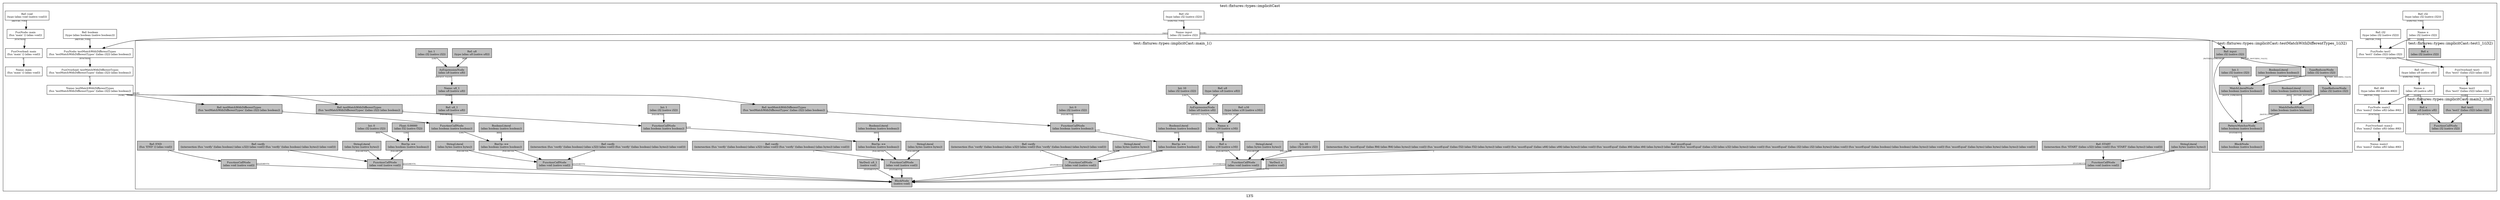 digraph LYS {
  node [shape=box,fontsize=10];
  subgraph "cluster_test::fixtures::types::implicitCast" {
    1 [label="FunOverload: test1\n(fun 'test1' ((alias i32)) (alias i32))", fillcolor=grey];
    2 [label="FunNode: test1\n(fun 'test1' ((alias i32)) (alias i32))", fillcolor=grey];
    3 [label="Name: x\n(alias i32 (native i32))", fillcolor=grey];
    4 [label="Ref: i32\n(type (alias i32 (native i32)))", fillcolor=grey];
    5 [label="Ref: i32\n(type (alias i32 (native i32)))", fillcolor=grey];
    6 [label="Name: test1\n(fun 'test1' ((alias i32)) (alias i32))", fillcolor=grey];
    7 [label="FunOverload: main2\n(fun 'main2' ((alias u8)) (alias i64))", fillcolor=grey];
    8 [label="FunNode: main2\n(fun 'main2' ((alias u8)) (alias i64))", fillcolor=grey];
    9 [label="Name: x\n(alias u8 (native u8))", fillcolor=grey];
    10 [label="Ref: u8\n(type (alias u8 (native u8)))", fillcolor=grey];
    11 [label="Ref: i64\n(type (alias i64 (native i64)))", fillcolor=grey];
    12 [label="Name: main2\n(fun 'main2' ((alias u8)) (alias i64))", fillcolor=grey];
    13 [label="FunOverload: testMatchWithDifferentTypes\n(fun 'testMatchWithDifferentTypes' ((alias i32)) (alias boolean))", fillcolor=grey];
    14 [label="FunNode: testMatchWithDifferentTypes\n(fun 'testMatchWithDifferentTypes' ((alias i32)) (alias boolean))", fillcolor=grey];
    15 [label="Name: input\n(alias i32 (native i32))", fillcolor=grey];
    16 [label="Ref: i32\n(type (alias i32 (native i32)))", fillcolor=grey];
    17 [label="Ref: boolean\n(type (alias boolean (native boolean)))", fillcolor=grey];
    18 [label="Name: testMatchWithDifferentTypes\n(fun 'testMatchWithDifferentTypes' ((alias i32)) (alias boolean))", fillcolor=grey];
    19 [label="FunOverload: main\n(fun 'main' () (alias void))", fillcolor=grey];
    20 [label="FunNode: main\n(fun 'main' () (alias void))", fillcolor=grey];
    21 [label="Ref: void\n(type (alias void (native void)))", fillcolor=grey];
    22 [label="Name: main\n(fun 'main' () (alias void))", fillcolor=grey];
    subgraph "cluster_test::fixtures::types::implicitCast_0" { rankdir=TB;
      node [style=filled, fillcolor=grey];
      23 [label="Ref: x\n(alias i32 (native i32))", fillcolor=grey];
      label="test::fixtures::types::implicitCast::test1_1(i32)";
    }
    subgraph "cluster_test::fixtures::types::implicitCast_1" { rankdir=TB;
      node [style=filled, fillcolor=grey];
      24 [label="FunctionCallNode\n(alias i32 (native i32))", fillcolor=grey];
      25 [label="Ref: test1\n(fun 'test1' ((alias i32)) (alias i32))", fillcolor=grey];
      26 [label="Ref: x\n(alias u8 (native u8))", fillcolor=grey];
      label="test::fixtures::types::implicitCast::main2_1(u8)";
    }
    subgraph "cluster_test::fixtures::types::implicitCast_2" { rankdir=TB;
      node [style=filled, fillcolor=grey];
      27 [label="BlockNode\n(alias boolean (native boolean))", fillcolor=grey];
      28 [label="PatternMatcherNode\n(alias boolean (native boolean))", fillcolor=grey];
      29 [label="Ref: input\n(alias i32 (native i32))", fillcolor=grey];
      30 [label="MatchLiteralNode\n(alias boolean (native boolean))", fillcolor=grey];
      31 [label="Int: 1\n(alias i32 (native i32))", fillcolor=grey];
      32 [label="BooleanLiteral\n(alias boolean (native boolean))", fillcolor=grey];
      33 [label="TypeReducerNode\n(alias i32 (native i32))", fillcolor=grey];
      34 [label="MatchDefaultNode\n(alias boolean (native boolean))", fillcolor=grey];
      35 [label="BooleanLiteral\n(alias boolean (native boolean))", fillcolor=grey];
      36 [label="TypeReducerNode\n(alias i32 (native i32))", fillcolor=grey];
      label="test::fixtures::types::implicitCast::testMatchWithDifferentTypes_1(i32)";
    }
    subgraph "cluster_test::fixtures::types::implicitCast_3" { rankdir=TB;
      node [style=filled, fillcolor=grey];
      37 [label="BlockNode\n(native void)", fillcolor=grey];
      38 [label="FunctionCallNode\n(alias void (native void))", fillcolor=grey];
      39 [label="Ref: START\n(intersection (fun 'START' ((alias u32)) (alias void)) (fun 'START' ((alias bytes)) (alias void)))", fillcolor=grey];
      40 [label="StringLiteral\n(alias bytes (native bytes))", fillcolor=grey];
      41 [label="VarDecl: x\n(native void)", fillcolor=grey];
      42 [label="Name: x\n(alias u16 (native u16))", fillcolor=grey];
      43 [label="Ref: u16\n(type (alias u16 (native u16)))", fillcolor=grey];
      44 [label="AsExpressionNode\n(alias u8 (native u8))", fillcolor=grey];
      45 [label="Int: 10\n(alias i32 (native i32))", fillcolor=grey];
      46 [label="Ref: u8\n(type (alias u8 (native u8)))", fillcolor=grey];
      47 [label="FunctionCallNode\n(alias void (native void))", fillcolor=grey];
      48 [label="Ref: mustEqual\n(intersection (fun 'mustEqual' ((alias f64) (alias f64) (alias bytes)) (alias void)) (fun 'mustEqual' ((alias f32) (alias f32) (alias bytes)) (alias void)) (fun 'mustEqual' ((alias u64) (alias u64) (alias bytes)) (alias void)) (fun 'mustEqual' ((alias i64) (alias i64) (alias bytes)) (alias void)) (fun 'mustEqual' ((alias u32) (alias u32) (alias bytes)) (alias void)) (fun 'mustEqual' ((alias i32) (alias i32) (alias bytes)) (alias void)) (fun 'mustEqual' ((alias boolean) (alias boolean) (alias bytes)) (alias void)) (fun 'mustEqual' ((alias bytes) (alias bytes) (alias bytes)) (alias void)))", fillcolor=grey];
      49 [label="Ref: x\n(alias u16 (native u16))", fillcolor=grey];
      50 [label="Int: 10\n(alias i32 (native i32))", fillcolor=grey];
      51 [label="StringLiteral\n(alias bytes (native bytes))", fillcolor=grey];
      52 [label="FunctionCallNode\n(alias void (native void))", fillcolor=grey];
      53 [label="Ref: verify\n(intersection (fun 'verify' ((alias boolean) (alias u32)) (alias void)) (fun 'verify' ((alias boolean) (alias bytes)) (alias void)))", fillcolor=grey];
      54 [label="BinOp: ==\n(alias boolean (native boolean))", fillcolor=grey];
      55 [label="FunctionCallNode\n(alias boolean (native boolean))", fillcolor=grey];
      56 [label="Ref: testMatchWithDifferentTypes\n(fun 'testMatchWithDifferentTypes' ((alias i32)) (alias boolean))", fillcolor=grey];
      57 [label="Int: 0\n(alias i32 (native i32))", fillcolor=grey];
      58 [label="BooleanLiteral\n(alias boolean (native boolean))", fillcolor=grey];
      59 [label="StringLiteral\n(alias bytes (native bytes))", fillcolor=grey];
      60 [label="FunctionCallNode\n(alias void (native void))", fillcolor=grey];
      61 [label="Ref: verify\n(intersection (fun 'verify' ((alias boolean) (alias u32)) (alias void)) (fun 'verify' ((alias boolean) (alias bytes)) (alias void)))", fillcolor=grey];
      62 [label="BinOp: ==\n(alias boolean (native boolean))", fillcolor=grey];
      63 [label="FunctionCallNode\n(alias boolean (native boolean))", fillcolor=grey];
      64 [label="Ref: testMatchWithDifferentTypes\n(fun 'testMatchWithDifferentTypes' ((alias i32)) (alias boolean))", fillcolor=grey];
      65 [label="Int: 1\n(alias i32 (native i32))", fillcolor=grey];
      66 [label="BooleanLiteral\n(alias boolean (native boolean))", fillcolor=grey];
      67 [label="StringLiteral\n(alias bytes (native bytes))", fillcolor=grey];
      68 [label="VarDecl: u8_1\n(native void)", fillcolor=grey];
      69 [label="Name: u8_1\n(alias u8 (native u8))", fillcolor=grey];
      70 [label="AsExpressionNode\n(alias u8 (native u8))", fillcolor=grey];
      71 [label="Int: 1\n(alias i32 (native i32))", fillcolor=grey];
      72 [label="Ref: u8\n(type (alias u8 (native u8)))", fillcolor=grey];
      73 [label="FunctionCallNode\n(alias void (native void))", fillcolor=grey];
      74 [label="Ref: verify\n(intersection (fun 'verify' ((alias boolean) (alias u32)) (alias void)) (fun 'verify' ((alias boolean) (alias bytes)) (alias void)))", fillcolor=grey];
      75 [label="BinOp: ==\n(alias boolean (native boolean))", fillcolor=grey];
      76 [label="FunctionCallNode\n(alias boolean (native boolean))", fillcolor=grey];
      77 [label="Ref: testMatchWithDifferentTypes\n(fun 'testMatchWithDifferentTypes' ((alias i32)) (alias boolean))", fillcolor=grey];
      78 [label="Ref: u8_1\n(alias u8 (native u8))", fillcolor=grey];
      79 [label="BooleanLiteral\n(alias boolean (native boolean))", fillcolor=grey];
      80 [label="StringLiteral\n(alias bytes (native bytes))", fillcolor=grey];
      81 [label="FunctionCallNode\n(alias void (native void))", fillcolor=grey];
      82 [label="Ref: verify\n(intersection (fun 'verify' ((alias boolean) (alias u32)) (alias void)) (fun 'verify' ((alias boolean) (alias bytes)) (alias void)))", fillcolor=grey];
      83 [label="BinOp: ==\n(alias boolean (native boolean))", fillcolor=grey];
      84 [label="Float: 0.00000\n(alias f32 (native f32))", fillcolor=grey];
      85 [label="Int: 0\n(alias i32 (native i32))", fillcolor=grey];
      86 [label="StringLiteral\n(alias bytes (native bytes))", fillcolor=grey];
      87 [label="FunctionCallNode\n(alias void (native void))", fillcolor=grey];
      88 [label="Ref: END\n(fun 'END' () (alias void))", fillcolor=grey];
      label="test::fixtures::types::implicitCast::main_1()";
    }
    label="test::fixtures::types::implicitCast";
  }
  1 -> 6[taillabel="[]" fontsize=7 fontname="times" color="black" ];
  2 -> 1[taillabel="[FUNCTION]" fontsize=7 fontname="times" color="black" ];
  3 -> 2[taillabel="[x]" fontsize=7 fontname="times" color="black" ];
  3 -> 23[taillabel="[NAME]" fontsize=7 fontname="times" color="black" ];
  4 -> 3[taillabel="[EXPECTED_TYPE]" fontsize=7 fontname="times" color="black" ];
  5 -> 2[taillabel="[#RETURN_TYPE]" fontsize=7 fontname="times" color="black" ];
  6 -> 25[taillabel="[NAME]" fontsize=7 fontname="times" color="black" ];
  7 -> 12[taillabel="[]" fontsize=7 fontname="times" color="black" ];
  8 -> 7[taillabel="[FUNCTION]" fontsize=7 fontname="times" color="black" ];
  9 -> 8[taillabel="[x]" fontsize=7 fontname="times" color="black" ];
  9 -> 26[taillabel="[NAME]" fontsize=7 fontname="times" color="black" ];
  10 -> 9[taillabel="[EXPECTED_TYPE]" fontsize=7 fontname="times" color="black" ];
  11 -> 8[taillabel="[#RETURN_TYPE]" fontsize=7 fontname="times" color="black" ];
  13 -> 18[taillabel="[]" fontsize=7 fontname="times" color="black" ];
  14 -> 13[taillabel="[FUNCTION]" fontsize=7 fontname="times" color="black" ];
  15 -> 14[taillabel="[input]" fontsize=7 fontname="times" color="black" ];
  15 -> 29[taillabel="[NAME]" fontsize=7 fontname="times" color="black" ];
  16 -> 15[taillabel="[EXPECTED_TYPE]" fontsize=7 fontname="times" color="black" ];
  17 -> 14[taillabel="[#RETURN_TYPE]" fontsize=7 fontname="times" color="black" ];
  18 -> 56[taillabel="[NAME]" fontsize=7 fontname="times" color="black" ];
  18 -> 64[taillabel="[NAME]" fontsize=7 fontname="times" color="black" ];
  18 -> 77[taillabel="[NAME]" fontsize=7 fontname="times" color="black" ];
  19 -> 22[taillabel="[]" fontsize=7 fontname="times" color="black" ];
  20 -> 19[taillabel="[FUNCTION]" fontsize=7 fontname="times" color="black" ];
  21 -> 20[taillabel="[#RETURN_TYPE]" fontsize=7 fontname="times" color="black" ];
  25 -> 24[taillabel="[]" fontsize=7 fontname="times" color="black" ];
  26 -> 24[taillabel="[PARAMETER]" fontsize=7 fontname="times" color="black" ];
  28 -> 27[taillabel="[STATEMENTS]" fontsize=7 fontname="times" color="black" ];
  29 -> 28[taillabel="[PATTERN_EXPRESSION]" fontsize=7 fontname="times" color="black" ];
  29 -> 33[taillabel="[PATTERN_MATCHING_VALUE]" fontsize=7 fontname="times" color="black" ];
  30 -> 28[taillabel="[MATCH_EXPRESSION]" fontsize=7 fontname="times" color="black" ];
  31 -> 30[taillabel="[LHS]" fontsize=7 fontname="times" color="black" ];
  32 -> 30[taillabel="[RHS]" fontsize=7 fontname="times" color="black" ];
  33 -> 30[taillabel="[PATTERN_MATCHING_VALUE]" fontsize=7 fontname="times" color="black" ];
  33 -> 36[taillabel="[PATTERN_MATCHING_VALUE]" fontsize=7 fontname="times" color="black" ];
  34 -> 28[taillabel="[MATCH_EXPRESSION]" fontsize=7 fontname="times" color="black" ];
  35 -> 34[taillabel="[RHS]" fontsize=7 fontname="times" color="black" ];
  36 -> 34[taillabel="[PATTERN_MATCHING_VALUE]" fontsize=7 fontname="times" color="black" ];
  38 -> 37[taillabel="[STATEMENTS]" fontsize=7 fontname="times" color="black" ];
  39 -> 38[taillabel="[]" fontsize=7 fontname="times" color="black" ];
  40 -> 38[taillabel="[PARAMETER]" fontsize=7 fontname="times" color="black" ];
  41 -> 37[taillabel="[STATEMENTS]" fontsize=7 fontname="times" color="black" ];
  42 -> 49[taillabel="[NAME]" fontsize=7 fontname="times" color="black" ];
  43 -> 42[taillabel="[EXPECTED_TYPE]" fontsize=7 fontname="times" color="black" ];
  44 -> 42[taillabel="[DEFAULT_VALUE]" fontsize=7 fontname="times" color="black" ];
  45 -> 44[taillabel="[LHS]" fontsize=7 fontname="times" color="black" ];
  46 -> 44[taillabel="[RHS]" fontsize=7 fontname="times" color="black" ];
  47 -> 37[taillabel="[STATEMENTS]" fontsize=7 fontname="times" color="black" ];
  48 -> 47[taillabel="[]" fontsize=7 fontname="times" color="black" ];
  49 -> 47[taillabel="[PARAMETER]" fontsize=7 fontname="times" color="black" ];
  50 -> 47[taillabel="[PARAMETER]" fontsize=7 fontname="times" color="black" ];
  51 -> 47[taillabel="[PARAMETER]" fontsize=7 fontname="times" color="black" ];
  52 -> 37[taillabel="[STATEMENTS]" fontsize=7 fontname="times" color="black" ];
  53 -> 52[taillabel="[]" fontsize=7 fontname="times" color="black" ];
  54 -> 52[taillabel="[PARAMETER]" fontsize=7 fontname="times" color="black" ];
  55 -> 54[taillabel="[LHS]" fontsize=7 fontname="times" color="black" ];
  56 -> 55[taillabel="[]" fontsize=7 fontname="times" color="black" ];
  57 -> 55[taillabel="[PARAMETER]" fontsize=7 fontname="times" color="black" ];
  58 -> 54[taillabel="[RHS]" fontsize=7 fontname="times" color="black" ];
  59 -> 52[taillabel="[PARAMETER]" fontsize=7 fontname="times" color="black" ];
  60 -> 37[taillabel="[STATEMENTS]" fontsize=7 fontname="times" color="black" ];
  61 -> 60[taillabel="[]" fontsize=7 fontname="times" color="black" ];
  62 -> 60[taillabel="[PARAMETER]" fontsize=7 fontname="times" color="black" ];
  63 -> 62[taillabel="[LHS]" fontsize=7 fontname="times" color="black" ];
  64 -> 63[taillabel="[]" fontsize=7 fontname="times" color="black" ];
  65 -> 63[taillabel="[PARAMETER]" fontsize=7 fontname="times" color="black" ];
  66 -> 62[taillabel="[RHS]" fontsize=7 fontname="times" color="black" ];
  67 -> 60[taillabel="[PARAMETER]" fontsize=7 fontname="times" color="black" ];
  68 -> 37[taillabel="[STATEMENTS]" fontsize=7 fontname="times" color="black" ];
  69 -> 78[taillabel="[NAME]" fontsize=7 fontname="times" color="black" ];
  70 -> 69[taillabel="[DEFAULT_VALUE]" fontsize=7 fontname="times" color="black" ];
  71 -> 70[taillabel="[LHS]" fontsize=7 fontname="times" color="black" ];
  72 -> 70[taillabel="[RHS]" fontsize=7 fontname="times" color="black" ];
  73 -> 37[taillabel="[STATEMENTS]" fontsize=7 fontname="times" color="black" ];
  74 -> 73[taillabel="[]" fontsize=7 fontname="times" color="black" ];
  75 -> 73[taillabel="[PARAMETER]" fontsize=7 fontname="times" color="black" ];
  76 -> 75[taillabel="[LHS]" fontsize=7 fontname="times" color="black" ];
  77 -> 76[taillabel="[]" fontsize=7 fontname="times" color="black" ];
  78 -> 76[taillabel="[PARAMETER]" fontsize=7 fontname="times" color="black" ];
  79 -> 75[taillabel="[RHS]" fontsize=7 fontname="times" color="black" ];
  80 -> 73[taillabel="[PARAMETER]" fontsize=7 fontname="times" color="black" ];
  81 -> 37[taillabel="[STATEMENTS]" fontsize=7 fontname="times" color="black" ];
  82 -> 81[taillabel="[]" fontsize=7 fontname="times" color="black" ];
  83 -> 81[taillabel="[PARAMETER]" fontsize=7 fontname="times" color="black" ];
  84 -> 83[taillabel="[LHS]" fontsize=7 fontname="times" color="black" ];
  85 -> 83[taillabel="[RHS]" fontsize=7 fontname="times" color="black" ];
  86 -> 81[taillabel="[PARAMETER]" fontsize=7 fontname="times" color="black" ];
  87 -> 37[taillabel="[STATEMENTS]" fontsize=7 fontname="times" color="black" ];
  88 -> 87[taillabel="[]" fontsize=7 fontname="times" color="black" ];
  label="LYS";
}
